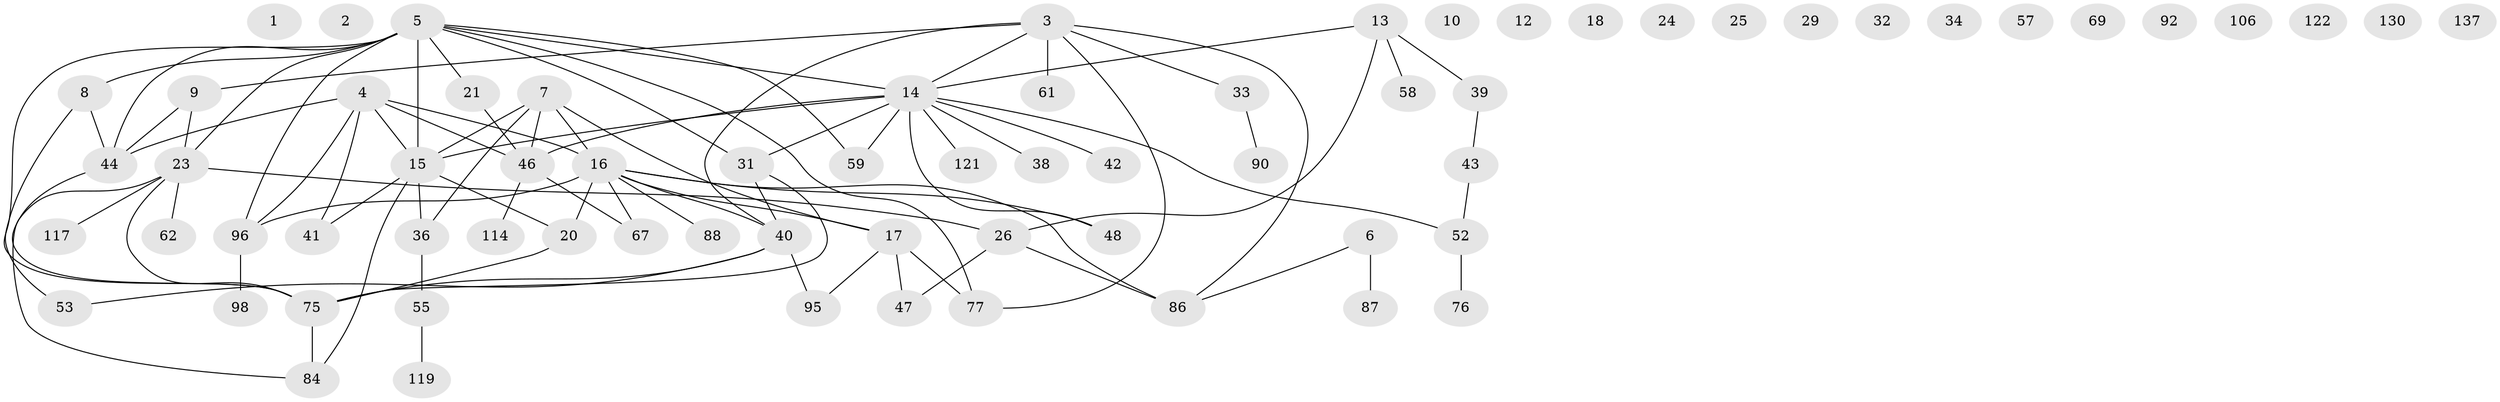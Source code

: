 // original degree distribution, {0: 0.1223021582733813, 2: 0.3237410071942446, 4: 0.1223021582733813, 5: 0.07913669064748201, 3: 0.17985611510791366, 1: 0.14388489208633093, 6: 0.02877697841726619}
// Generated by graph-tools (version 1.1) at 2025/16/03/04/25 18:16:25]
// undirected, 69 vertices, 88 edges
graph export_dot {
graph [start="1"]
  node [color=gray90,style=filled];
  1;
  2;
  3 [super="+109+115"];
  4 [super="+11+105+131+132"];
  5 [super="+51+54+91+97+107"];
  6 [super="+28+49"];
  7 [super="+19+68+136"];
  8 [super="+79"];
  9 [super="+93+129"];
  10;
  12;
  13 [super="+56+123"];
  14 [super="+22+35+60+78"];
  15 [super="+27+65+80+112"];
  16 [super="+30+50+108"];
  17 [super="+71+120"];
  18;
  20 [super="+70+94+134"];
  21 [super="+104+111"];
  23 [super="+37+110+128"];
  24;
  25;
  26 [super="+73+127"];
  29;
  31 [super="+72+133+139"];
  32;
  33 [super="+100"];
  34;
  36 [super="+81"];
  38;
  39 [super="+74+125"];
  40 [super="+64"];
  41;
  42 [super="+45+99"];
  43 [super="+63"];
  44 [super="+66"];
  46 [super="+82+85+89+135"];
  47 [super="+118"];
  48;
  52 [super="+124"];
  53;
  55 [super="+102"];
  57;
  58;
  59;
  61;
  62;
  67 [super="+126"];
  69;
  75 [super="+113"];
  76 [super="+83"];
  77 [super="+103"];
  84 [super="+101"];
  86 [super="+116"];
  87;
  88;
  90;
  92;
  95;
  96 [super="+138"];
  98;
  106;
  114;
  117;
  119;
  121;
  122;
  130;
  137;
  3 -- 61;
  3 -- 33;
  3 -- 9;
  3 -- 14;
  3 -- 40;
  3 -- 77;
  3 -- 86;
  4 -- 96;
  4 -- 41;
  4 -- 15;
  4 -- 16;
  4 -- 44;
  4 -- 46;
  5 -- 96;
  5 -- 8;
  5 -- 59;
  5 -- 44 [weight=2];
  5 -- 23;
  5 -- 14;
  5 -- 15 [weight=2];
  5 -- 21 [weight=2];
  5 -- 31;
  5 -- 75;
  5 -- 77;
  6 -- 86;
  6 -- 87;
  7 -- 16;
  7 -- 36;
  7 -- 15;
  7 -- 17;
  7 -- 46;
  8 -- 44 [weight=2];
  8 -- 53;
  9 -- 23;
  9 -- 44;
  13 -- 58;
  13 -- 39;
  13 -- 26;
  13 -- 14;
  14 -- 46 [weight=2];
  14 -- 59;
  14 -- 38;
  14 -- 48;
  14 -- 121;
  14 -- 31;
  14 -- 15;
  14 -- 42;
  14 -- 52;
  15 -- 84;
  15 -- 36;
  15 -- 41;
  15 -- 20;
  16 -- 20;
  16 -- 17;
  16 -- 67;
  16 -- 86;
  16 -- 40;
  16 -- 88;
  16 -- 48;
  16 -- 96;
  17 -- 77;
  17 -- 95;
  17 -- 47;
  20 -- 75;
  21 -- 46 [weight=2];
  23 -- 117;
  23 -- 62;
  23 -- 26;
  23 -- 84;
  23 -- 75;
  26 -- 47 [weight=2];
  26 -- 86;
  31 -- 40;
  31 -- 75;
  33 -- 90;
  36 -- 55;
  39 -- 43;
  40 -- 53;
  40 -- 75;
  40 -- 95;
  43 -- 52;
  44 -- 75;
  46 -- 114;
  46 -- 67;
  52 -- 76;
  55 -- 119;
  75 -- 84;
  96 -- 98;
}
